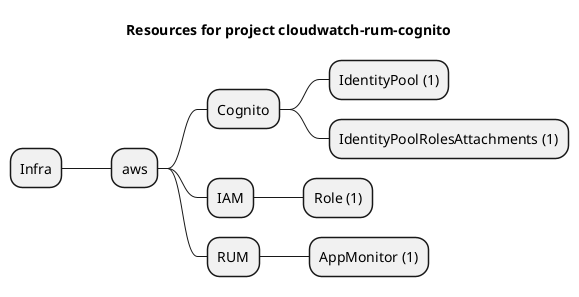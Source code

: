 @startmindmap
title Resources for project cloudwatch-rum-cognito
skinparam monochrome true
+ Infra
++ aws
+++ Cognito
++++ IdentityPool (1)
++++ IdentityPoolRolesAttachments (1)
+++ IAM
++++ Role (1)
+++ RUM
++++ AppMonitor (1)
@endmindmap